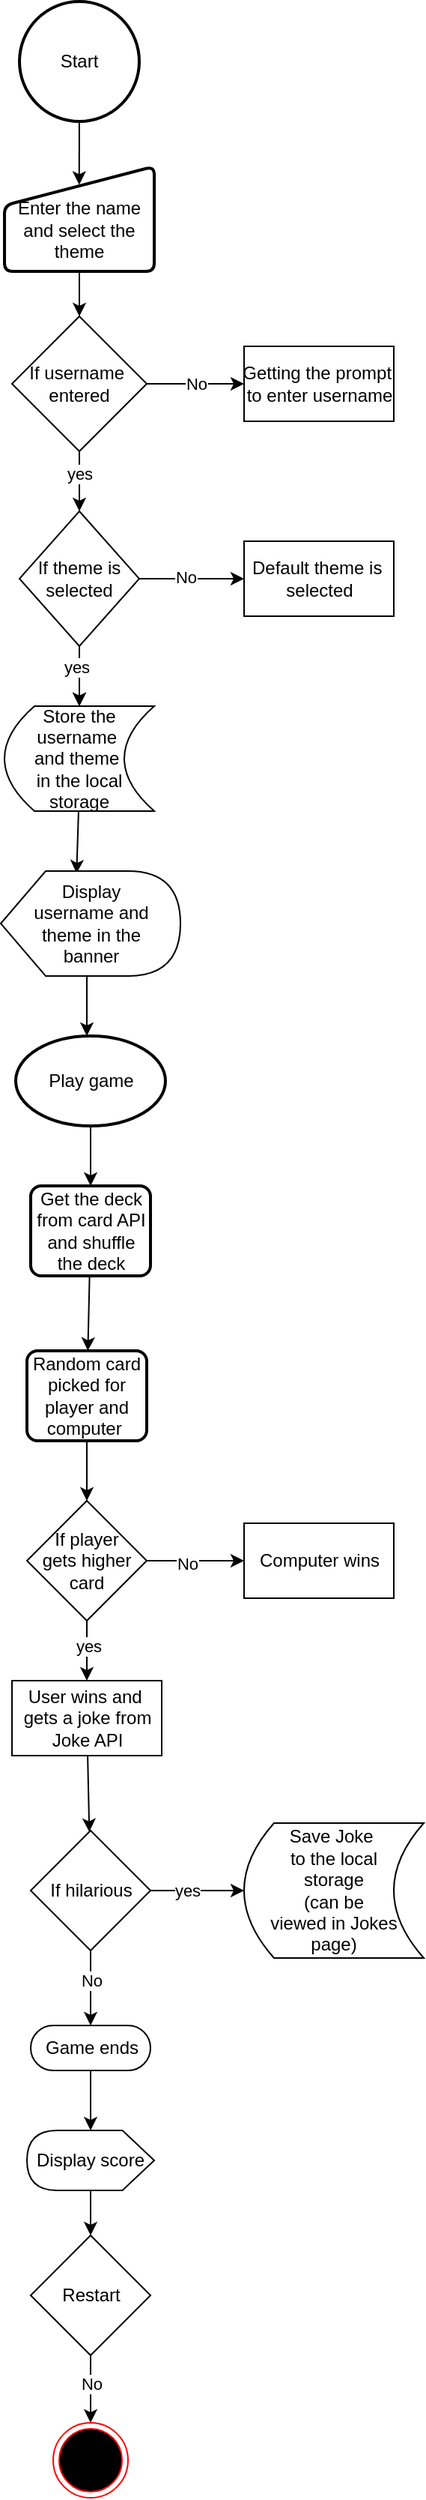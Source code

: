 <mxfile>
    <diagram id="0OsbJXXqzkA6mwEPTieW" name="Page-1">
        <mxGraphModel dx="557" dy="316" grid="1" gridSize="10" guides="1" tooltips="1" connect="1" arrows="1" fold="1" page="1" pageScale="1" pageWidth="850" pageHeight="1100" math="0" shadow="0">
            <root>
                <mxCell id="0"/>
                <mxCell id="1" parent="0"/>
                <mxCell id="42" value="Start" style="strokeWidth=2;html=1;shape=mxgraph.flowchart.start_2;whiteSpace=wrap;" vertex="1" parent="1">
                    <mxGeometry x="90" y="10" width="80" height="80" as="geometry"/>
                </mxCell>
                <mxCell id="43" value="" style="edgeStyle=none;html=1;entryX=0.499;entryY=0.175;entryDx=0;entryDy=0;entryPerimeter=0;" edge="1" parent="1" target="44">
                    <mxGeometry relative="1" as="geometry">
                        <mxPoint x="129.945" y="90" as="sourcePoint"/>
                    </mxGeometry>
                </mxCell>
                <mxCell id="83" style="edgeStyle=none;html=1;exitX=0.5;exitY=1;exitDx=0;exitDy=0;entryX=0.5;entryY=0;entryDx=0;entryDy=0;" edge="1" parent="1" source="44" target="45">
                    <mxGeometry relative="1" as="geometry"/>
                </mxCell>
                <mxCell id="44" value="&lt;br&gt;Enter the name and select the theme" style="html=1;strokeWidth=2;shape=manualInput;whiteSpace=wrap;rounded=1;size=26;arcSize=11;" vertex="1" parent="1">
                    <mxGeometry x="80" y="120" width="100" height="70" as="geometry"/>
                </mxCell>
                <mxCell id="45" value="If username&amp;nbsp; entered" style="rhombus;whiteSpace=wrap;html=1;" vertex="1" parent="1">
                    <mxGeometry x="85" y="220" width="90" height="90" as="geometry"/>
                </mxCell>
                <mxCell id="46" value="Getting the prompt&amp;nbsp;&lt;br&gt;to enter username" style="html=1;dashed=0;whitespace=wrap;" vertex="1" parent="1">
                    <mxGeometry x="240" y="240" width="100" height="50" as="geometry"/>
                </mxCell>
                <mxCell id="84" value="" style="edgeStyle=none;html=1;" edge="1" parent="1" source="47" target="59">
                    <mxGeometry relative="1" as="geometry"/>
                </mxCell>
                <mxCell id="47" value="If theme is selected" style="rhombus;whiteSpace=wrap;html=1;" vertex="1" parent="1">
                    <mxGeometry x="90" y="350" width="80" height="90" as="geometry"/>
                </mxCell>
                <mxCell id="48" value="Default theme is&amp;nbsp;&lt;br&gt;selected" style="html=1;dashed=0;whitespace=wrap;" vertex="1" parent="1">
                    <mxGeometry x="240" y="370" width="100" height="50" as="geometry"/>
                </mxCell>
                <mxCell id="96" value="" style="edgeStyle=none;html=1;" edge="1" parent="1" source="50" target="51">
                    <mxGeometry relative="1" as="geometry"/>
                </mxCell>
                <mxCell id="50" value="Play game" style="strokeWidth=2;html=1;shape=mxgraph.flowchart.start_1;whiteSpace=wrap;" vertex="1" parent="1">
                    <mxGeometry x="87.5" y="700" width="100" height="60" as="geometry"/>
                </mxCell>
                <mxCell id="97" value="" style="edgeStyle=none;html=1;" edge="1" parent="1" source="51" target="52">
                    <mxGeometry relative="1" as="geometry"/>
                </mxCell>
                <mxCell id="51" value="Get the deck&lt;br&gt;from card API&lt;br&gt;and shuffle the deck" style="rounded=1;whiteSpace=wrap;html=1;absoluteArcSize=1;arcSize=14;strokeWidth=2;" vertex="1" parent="1">
                    <mxGeometry x="97.5" y="800" width="80" height="60" as="geometry"/>
                </mxCell>
                <mxCell id="98" value="" style="edgeStyle=none;html=1;" edge="1" parent="1" source="52" target="53">
                    <mxGeometry relative="1" as="geometry"/>
                </mxCell>
                <mxCell id="52" value="Random card picked for player and computer&amp;nbsp;" style="rounded=1;whiteSpace=wrap;html=1;absoluteArcSize=1;arcSize=14;strokeWidth=2;" vertex="1" parent="1">
                    <mxGeometry x="95" y="910" width="80" height="60" as="geometry"/>
                </mxCell>
                <mxCell id="99" value="" style="edgeStyle=none;html=1;" edge="1" parent="1" source="53" target="54">
                    <mxGeometry relative="1" as="geometry"/>
                </mxCell>
                <mxCell id="116" value="No&lt;br&gt;" style="edgeLabel;html=1;align=center;verticalAlign=middle;resizable=0;points=[];" vertex="1" connectable="0" parent="99">
                    <mxGeometry x="-0.163" y="-2" relative="1" as="geometry">
                        <mxPoint as="offset"/>
                    </mxGeometry>
                </mxCell>
                <mxCell id="101" value="" style="edgeStyle=none;html=1;" edge="1" parent="1" source="53" target="55">
                    <mxGeometry relative="1" as="geometry"/>
                </mxCell>
                <mxCell id="117" value="yes&lt;br&gt;" style="edgeLabel;html=1;align=center;verticalAlign=middle;resizable=0;points=[];" vertex="1" connectable="0" parent="101">
                    <mxGeometry x="-0.147" y="1" relative="1" as="geometry">
                        <mxPoint as="offset"/>
                    </mxGeometry>
                </mxCell>
                <mxCell id="53" value="If player &lt;br&gt;gets higher card" style="rhombus;whiteSpace=wrap;html=1;" vertex="1" parent="1">
                    <mxGeometry x="95" y="1010" width="80" height="80" as="geometry"/>
                </mxCell>
                <mxCell id="54" value="Computer wins" style="html=1;dashed=0;whitespace=wrap;" vertex="1" parent="1">
                    <mxGeometry x="240" y="1025" width="100" height="50" as="geometry"/>
                </mxCell>
                <mxCell id="104" value="" style="edgeStyle=none;html=1;" edge="1" parent="1" source="55" target="56">
                    <mxGeometry relative="1" as="geometry"/>
                </mxCell>
                <mxCell id="55" value="User wins and&amp;nbsp;&lt;br&gt;gets a joke from&lt;br&gt;Joke API" style="html=1;dashed=0;whitespace=wrap;" vertex="1" parent="1">
                    <mxGeometry x="85" y="1130" width="100" height="50" as="geometry"/>
                </mxCell>
                <mxCell id="108" value="" style="edgeStyle=none;html=1;" edge="1" parent="1" source="56" target="60">
                    <mxGeometry relative="1" as="geometry"/>
                </mxCell>
                <mxCell id="119" value="No" style="edgeLabel;html=1;align=center;verticalAlign=middle;resizable=0;points=[];" vertex="1" connectable="0" parent="108">
                    <mxGeometry x="-0.203" y="2" relative="1" as="geometry">
                        <mxPoint x="-2" as="offset"/>
                    </mxGeometry>
                </mxCell>
                <mxCell id="113" value="" style="edgeStyle=none;html=1;" edge="1" parent="1" source="56" target="57">
                    <mxGeometry relative="1" as="geometry"/>
                </mxCell>
                <mxCell id="118" value="yes" style="edgeLabel;html=1;align=center;verticalAlign=middle;resizable=0;points=[];" vertex="1" connectable="0" parent="113">
                    <mxGeometry x="-0.209" relative="1" as="geometry">
                        <mxPoint as="offset"/>
                    </mxGeometry>
                </mxCell>
                <mxCell id="56" value="If hilarious" style="rhombus;whiteSpace=wrap;html=1;" vertex="1" parent="1">
                    <mxGeometry x="97.5" y="1230" width="80" height="80" as="geometry"/>
                </mxCell>
                <mxCell id="57" value="Save Joke&amp;nbsp;&lt;br&gt;to the local&lt;br&gt;storage&lt;br&gt;(can be &lt;br&gt;viewed in Jokes page)" style="shape=dataStorage;whiteSpace=wrap;html=1;fixedSize=1;" vertex="1" parent="1">
                    <mxGeometry x="240" y="1225" width="120" height="90" as="geometry"/>
                </mxCell>
                <mxCell id="59" value="Store the username&amp;nbsp;&lt;br&gt;and theme&amp;nbsp;&lt;br&gt;in the local&lt;br&gt;storage" style="shape=dataStorage;whiteSpace=wrap;html=1;fixedSize=1;" vertex="1" parent="1">
                    <mxGeometry x="80" y="480" width="100" height="70" as="geometry"/>
                </mxCell>
                <mxCell id="110" value="" style="edgeStyle=none;html=1;" edge="1" parent="1" source="60" target="63">
                    <mxGeometry relative="1" as="geometry"/>
                </mxCell>
                <mxCell id="60" value="Game ends" style="html=1;dashed=0;whitespace=wrap;shape=mxgraph.dfd.start" vertex="1" parent="1">
                    <mxGeometry x="97.5" y="1360" width="80" height="30" as="geometry"/>
                </mxCell>
                <mxCell id="111" value="" style="edgeStyle=none;html=1;" edge="1" parent="1" source="63" target="64">
                    <mxGeometry relative="1" as="geometry"/>
                </mxCell>
                <mxCell id="63" value="Display score" style="shape=display;whiteSpace=wrap;html=1;direction=west;" vertex="1" parent="1">
                    <mxGeometry x="95" y="1430" width="85" height="40" as="geometry"/>
                </mxCell>
                <mxCell id="112" value="" style="edgeStyle=none;html=1;" edge="1" parent="1" source="64" target="65">
                    <mxGeometry relative="1" as="geometry"/>
                </mxCell>
                <mxCell id="120" value="No&lt;br&gt;" style="edgeLabel;html=1;align=center;verticalAlign=middle;resizable=0;points=[];" vertex="1" connectable="0" parent="112">
                    <mxGeometry x="-0.15" y="-5" relative="1" as="geometry">
                        <mxPoint x="5" as="offset"/>
                    </mxGeometry>
                </mxCell>
                <mxCell id="64" value="Restart" style="rhombus;whiteSpace=wrap;html=1;" vertex="1" parent="1">
                    <mxGeometry x="97.5" y="1500" width="80" height="80" as="geometry"/>
                </mxCell>
                <mxCell id="65" value="" style="ellipse;html=1;shape=endState;fillColor=#000000;strokeColor=#ff0000;" vertex="1" parent="1">
                    <mxGeometry x="112.5" y="1625" width="50" height="50" as="geometry"/>
                </mxCell>
                <mxCell id="68" value="" style="endArrow=classic;html=1;exitX=0.5;exitY=1;exitDx=0;exitDy=0;entryX=0.5;entryY=0;entryDx=0;entryDy=0;" edge="1" parent="1" source="45" target="47">
                    <mxGeometry width="50" height="50" relative="1" as="geometry">
                        <mxPoint x="110" y="340" as="sourcePoint"/>
                        <mxPoint x="150" y="300" as="targetPoint"/>
                    </mxGeometry>
                </mxCell>
                <mxCell id="69" value="yes&lt;br&gt;" style="edgeLabel;html=1;align=center;verticalAlign=middle;resizable=0;points=[];" vertex="1" connectable="0" parent="68">
                    <mxGeometry x="-0.239" y="-4" relative="1" as="geometry">
                        <mxPoint x="4" as="offset"/>
                    </mxGeometry>
                </mxCell>
                <mxCell id="71" value="No&lt;br&gt;" style="endArrow=classic;html=1;exitX=1;exitY=0.5;exitDx=0;exitDy=0;entryX=0;entryY=0.5;entryDx=0;entryDy=0;" edge="1" parent="1" source="45" target="46">
                    <mxGeometry width="50" height="50" relative="1" as="geometry">
                        <mxPoint x="170" y="280" as="sourcePoint"/>
                        <mxPoint x="220" y="230" as="targetPoint"/>
                    </mxGeometry>
                </mxCell>
                <mxCell id="76" value="" style="endArrow=classic;html=1;entryX=0.422;entryY=0.022;entryDx=0;entryDy=0;entryPerimeter=0;" edge="1" parent="1" target="92">
                    <mxGeometry width="50" height="50" relative="1" as="geometry">
                        <mxPoint x="129.47" y="550" as="sourcePoint"/>
                        <mxPoint x="129.47" y="610" as="targetPoint"/>
                    </mxGeometry>
                </mxCell>
                <mxCell id="82" value="" style="endArrow=classic;html=1;entryX=0.5;entryY=0;entryDx=0;entryDy=0;" edge="1" parent="1" target="59">
                    <mxGeometry width="50" height="50" relative="1" as="geometry">
                        <mxPoint x="130" y="440" as="sourcePoint"/>
                        <mxPoint x="129.47" y="480" as="targetPoint"/>
                    </mxGeometry>
                </mxCell>
                <mxCell id="89" value="yes&lt;br&gt;" style="edgeLabel;html=1;align=center;verticalAlign=middle;resizable=0;points=[];" vertex="1" connectable="0" parent="82">
                    <mxGeometry x="-0.293" y="-2" relative="1" as="geometry">
                        <mxPoint as="offset"/>
                    </mxGeometry>
                </mxCell>
                <mxCell id="87" value="" style="endArrow=classic;html=1;entryX=0;entryY=0.5;entryDx=0;entryDy=0;exitX=1;exitY=0.5;exitDx=0;exitDy=0;" edge="1" parent="1" source="47" target="48">
                    <mxGeometry width="50" height="50" relative="1" as="geometry">
                        <mxPoint x="170" y="420" as="sourcePoint"/>
                        <mxPoint x="220" y="370" as="targetPoint"/>
                    </mxGeometry>
                </mxCell>
                <mxCell id="91" value="No&lt;br&gt;" style="edgeLabel;html=1;align=center;verticalAlign=middle;resizable=0;points=[];" vertex="1" connectable="0" parent="87">
                    <mxGeometry x="-0.116" y="1" relative="1" as="geometry">
                        <mxPoint as="offset"/>
                    </mxGeometry>
                </mxCell>
                <mxCell id="92" value="Display &lt;br&gt;username and&lt;br&gt;theme in the &lt;br&gt;banner" style="shape=display;whiteSpace=wrap;html=1;" vertex="1" parent="1">
                    <mxGeometry x="77.5" y="590" width="120" height="70" as="geometry"/>
                </mxCell>
                <mxCell id="94" value="" style="endArrow=classic;html=1;exitX=0;exitY=0;exitDx=57.5;exitDy=70;exitPerimeter=0;" edge="1" parent="1" source="92">
                    <mxGeometry width="50" height="50" relative="1" as="geometry">
                        <mxPoint x="120" y="710" as="sourcePoint"/>
                        <mxPoint x="135" y="700" as="targetPoint"/>
                    </mxGeometry>
                </mxCell>
            </root>
        </mxGraphModel>
    </diagram>
</mxfile>